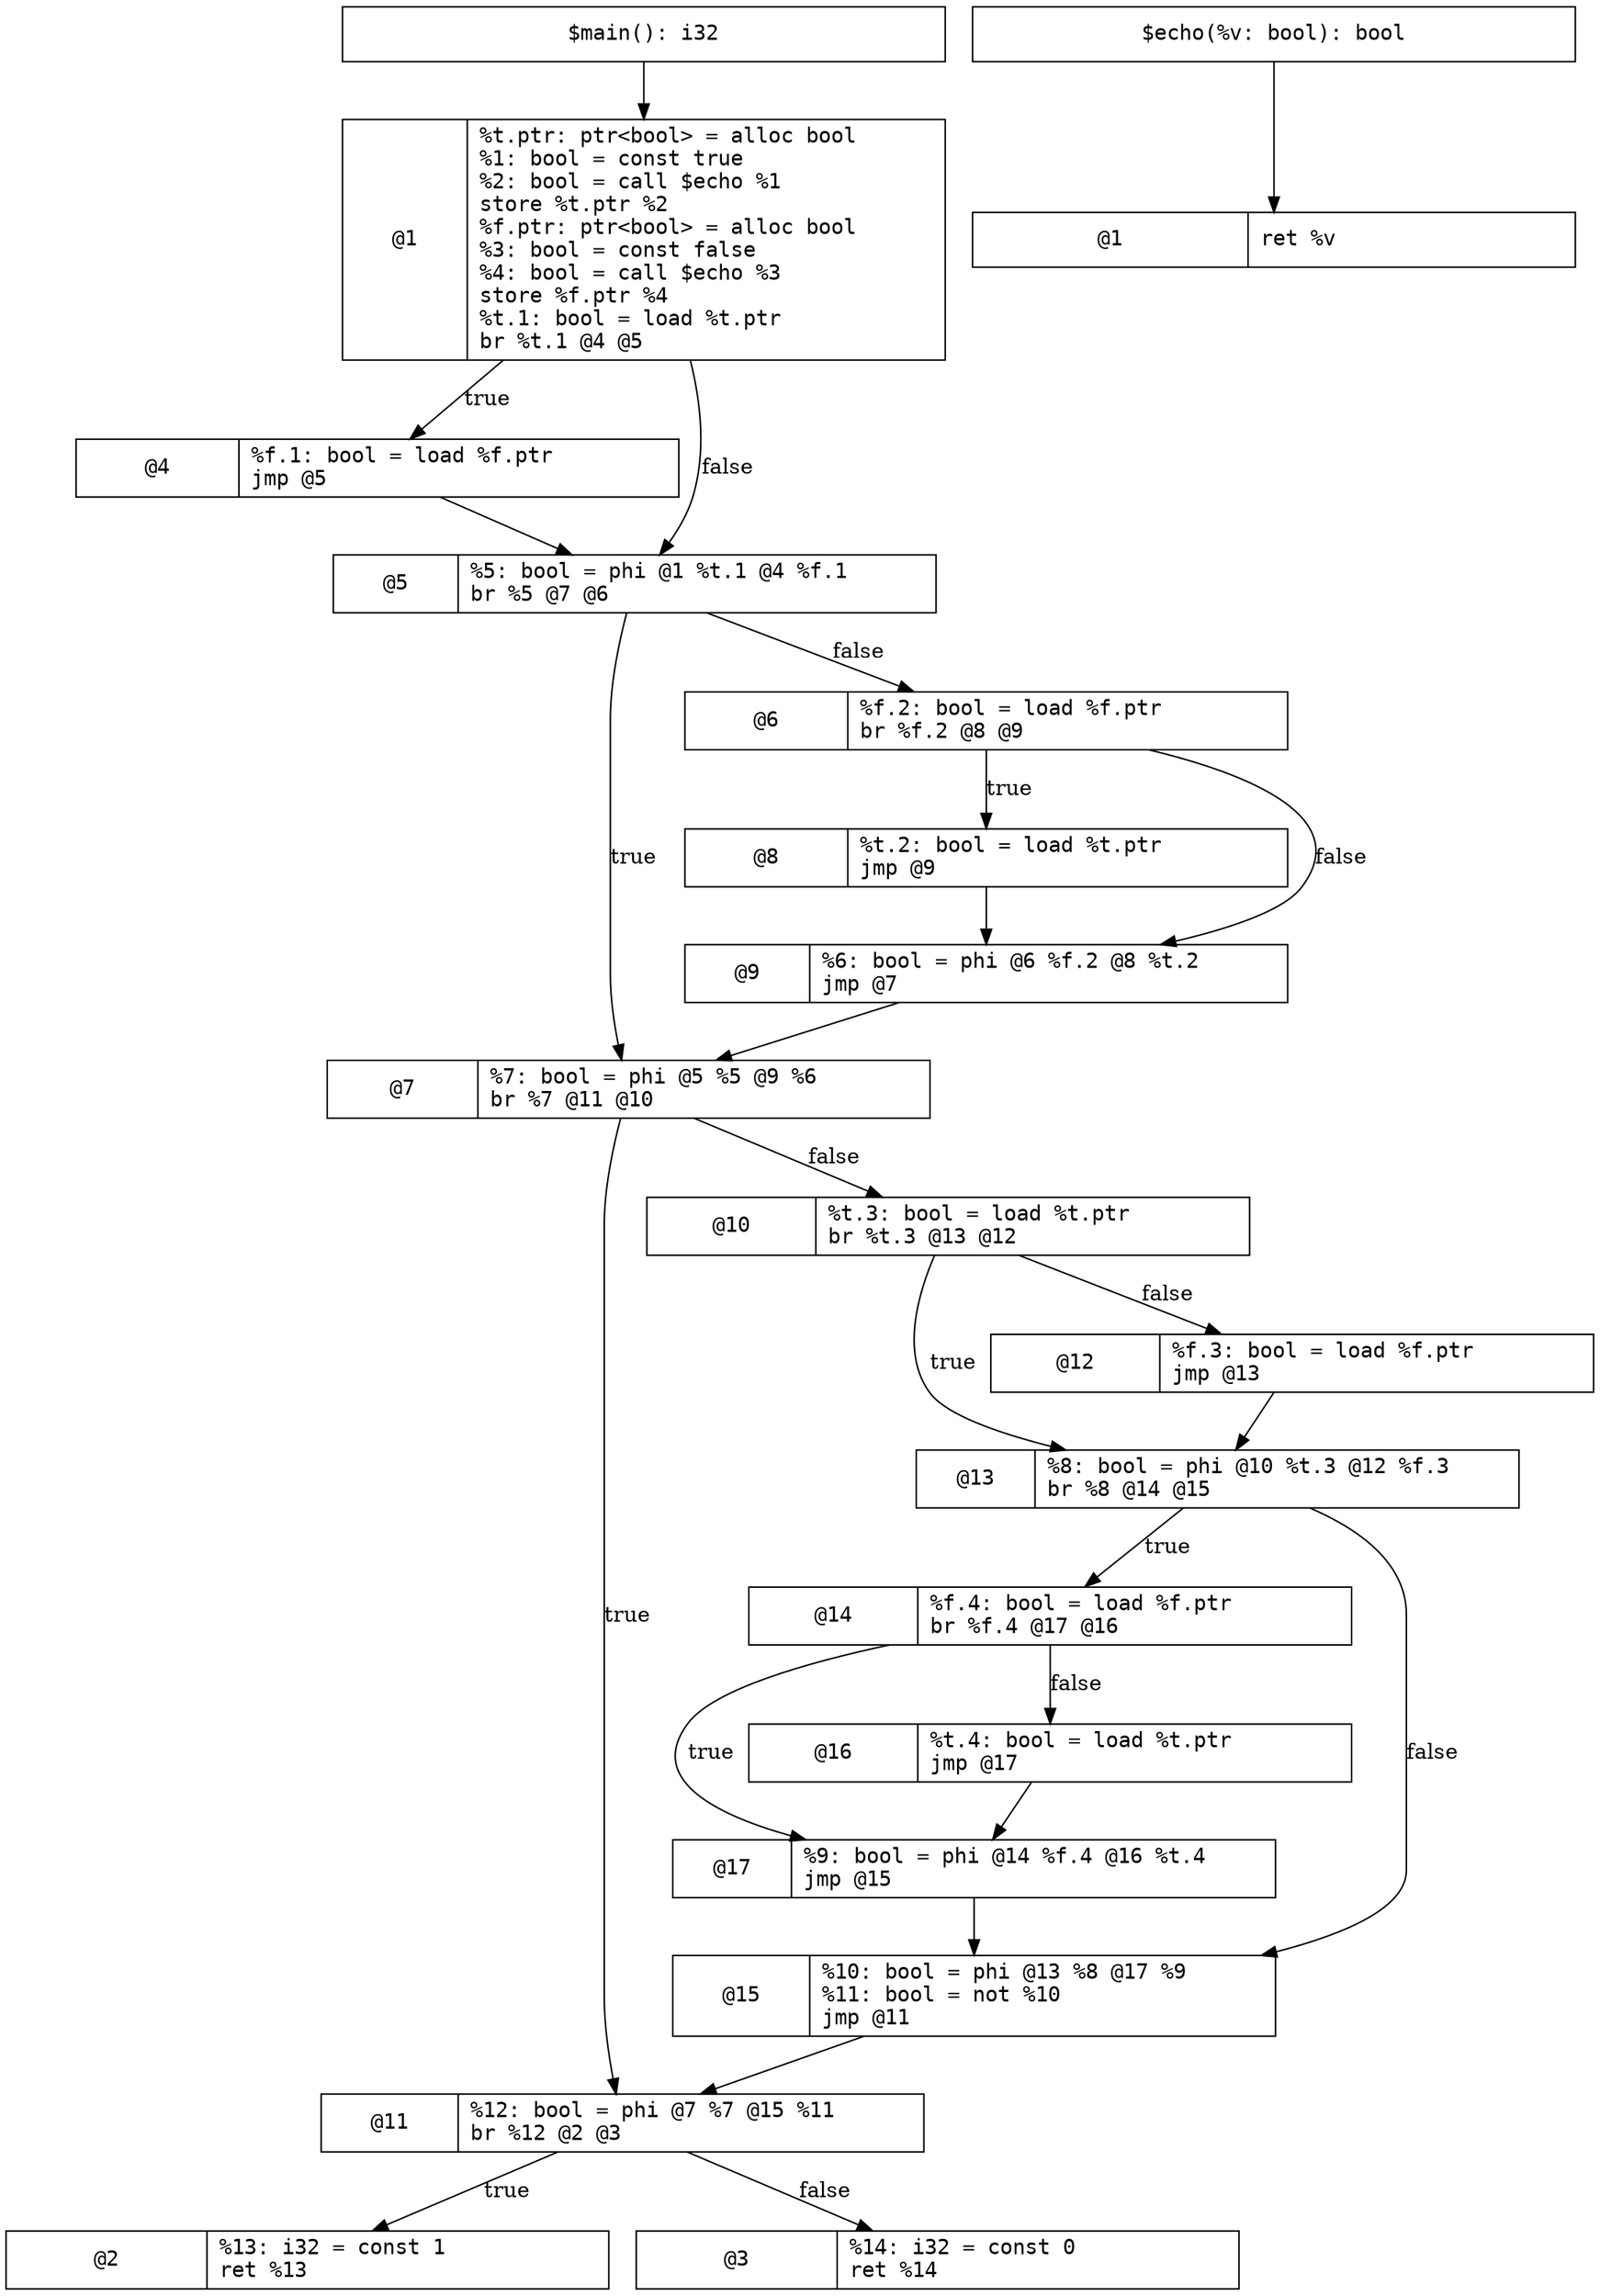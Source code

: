 digraph {
   node [shape=record,width=5.5,fontname=monospace]

   subgraph {
      "$main(): i32" -> "$main@1"

      "$main@1" [label="@1|%t.ptr: ptr&lt;bool&gt; = alloc bool\l%1: bool = const true\l%2: bool = call $echo %1\lstore %t.ptr %2\l%f.ptr: ptr&lt;bool&gt; = alloc bool\l%3: bool = const false\l%4: bool = call $echo %3\lstore %f.ptr %4\l%t.1: bool = load %t.ptr\lbr %t.1 @4 @5\l"]
      "$main@1" -> "$main@4" [label="true"]
      "$main@1" -> "$main@5" [label="false"]

      "$main@2" [label="@2|%13: i32 = const 1\lret %13\l"]

      "$main@3" [label="@3|%14: i32 = const 0\lret %14\l"]

      "$main@4" [label="@4|%f.1: bool = load %f.ptr\ljmp @5\l"]
      "$main@4" -> "$main@5"

      "$main@5" [label="@5|%5: bool = phi @1 %t.1 @4 %f.1\lbr %5 @7 @6\l"]
      "$main@5" -> "$main@7" [label="true"]
      "$main@5" -> "$main@6" [label="false"]

      "$main@6" [label="@6|%f.2: bool = load %f.ptr\lbr %f.2 @8 @9\l"]
      "$main@6" -> "$main@8" [label="true"]
      "$main@6" -> "$main@9" [label="false"]

      "$main@7" [label="@7|%7: bool = phi @5 %5 @9 %6\lbr %7 @11 @10\l"]
      "$main@7" -> "$main@11" [label="true"]
      "$main@7" -> "$main@10" [label="false"]

      "$main@8" [label="@8|%t.2: bool = load %t.ptr\ljmp @9\l"]
      "$main@8" -> "$main@9"

      "$main@9" [label="@9|%6: bool = phi @6 %f.2 @8 %t.2\ljmp @7\l"]
      "$main@9" -> "$main@7"

      "$main@10" [label="@10|%t.3: bool = load %t.ptr\lbr %t.3 @13 @12\l"]
      "$main@10" -> "$main@13" [label="true"]
      "$main@10" -> "$main@12" [label="false"]

      "$main@11" [label="@11|%12: bool = phi @7 %7 @15 %11\lbr %12 @2 @3\l"]
      "$main@11" -> "$main@2" [label="true"]
      "$main@11" -> "$main@3" [label="false"]

      "$main@12" [label="@12|%f.3: bool = load %f.ptr\ljmp @13\l"]
      "$main@12" -> "$main@13"

      "$main@13" [label="@13|%8: bool = phi @10 %t.3 @12 %f.3\lbr %8 @14 @15\l"]
      "$main@13" -> "$main@14" [label="true"]
      "$main@13" -> "$main@15" [label="false"]

      "$main@14" [label="@14|%f.4: bool = load %f.ptr\lbr %f.4 @17 @16\l"]
      "$main@14" -> "$main@17" [label="true"]
      "$main@14" -> "$main@16" [label="false"]

      "$main@15" [label="@15|%10: bool = phi @13 %8 @17 %9\l%11: bool = not %10\ljmp @11\l"]
      "$main@15" -> "$main@11"

      "$main@16" [label="@16|%t.4: bool = load %t.ptr\ljmp @17\l"]
      "$main@16" -> "$main@17"

      "$main@17" [label="@17|%9: bool = phi @14 %f.4 @16 %t.4\ljmp @15\l"]
      "$main@17" -> "$main@15"
   }

   subgraph {
      "$echo(%v: bool): bool" -> "$echo@1"

      "$echo@1" [label="@1|ret %v\l"]
   }
}
